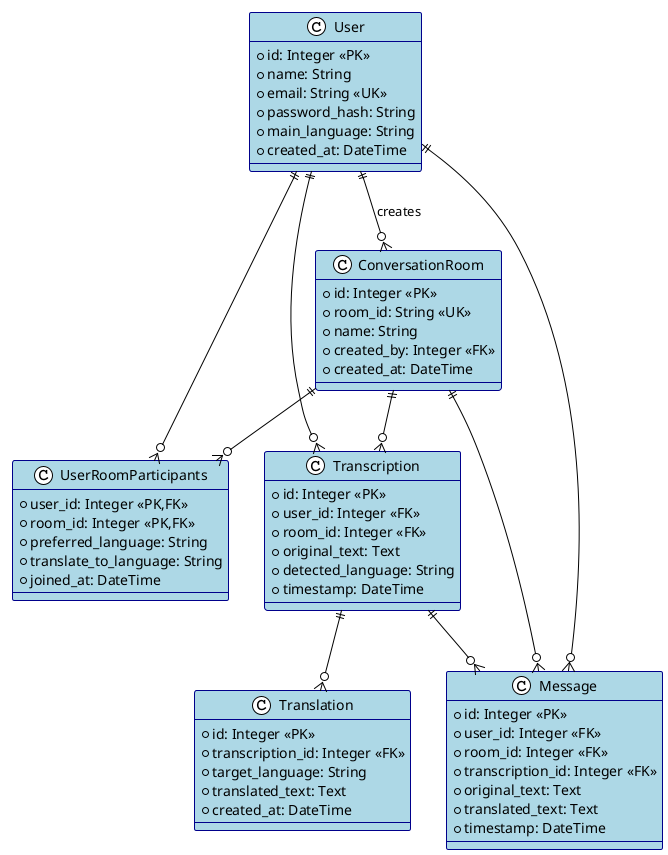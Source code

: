 @startuml Voxscribe Database Schema

!theme plain
skinparam backgroundColor white
skinparam classBackgroundColor lightblue
skinparam classBorderColor darkblue

class User {
    +id: Integer <<PK>>
    +name: String
    +email: String <<UK>>
    +password_hash: String
    +main_language: String
    +created_at: DateTime
}

class ConversationRoom {
    +id: Integer <<PK>>
    +room_id: String <<UK>>
    +name: String
    +created_by: Integer <<FK>>
    +created_at: DateTime
}

class UserRoomParticipants {
    +user_id: Integer <<PK,FK>>
    +room_id: Integer <<PK,FK>>
    +preferred_language: String
    +translate_to_language: String
    +joined_at: DateTime
}

class Transcription {
    +id: Integer <<PK>>
    +user_id: Integer <<FK>>
    +room_id: Integer <<FK>>
    +original_text: Text
    +detected_language: String
    +timestamp: DateTime
}

class Translation {
    +id: Integer <<PK>>
    +transcription_id: Integer <<FK>>
    +target_language: String
    +translated_text: Text
    +created_at: DateTime
}

class Message {
    +id: Integer <<PK>>
    +user_id: Integer <<FK>>
    +room_id: Integer <<FK>>
    +transcription_id: Integer <<FK>>
    +original_text: Text
    +translated_text: Text
    +timestamp: DateTime
}

' Relationships
User ||--o{ UserRoomParticipants
ConversationRoom ||--o{ UserRoomParticipants
User ||--o{ ConversationRoom : creates
User ||--o{ Transcription
User ||--o{ Message
ConversationRoom ||--o{ Transcription
ConversationRoom ||--o{ Message
Transcription ||--o{ Translation
Transcription ||--o{ Message

@enduml 
